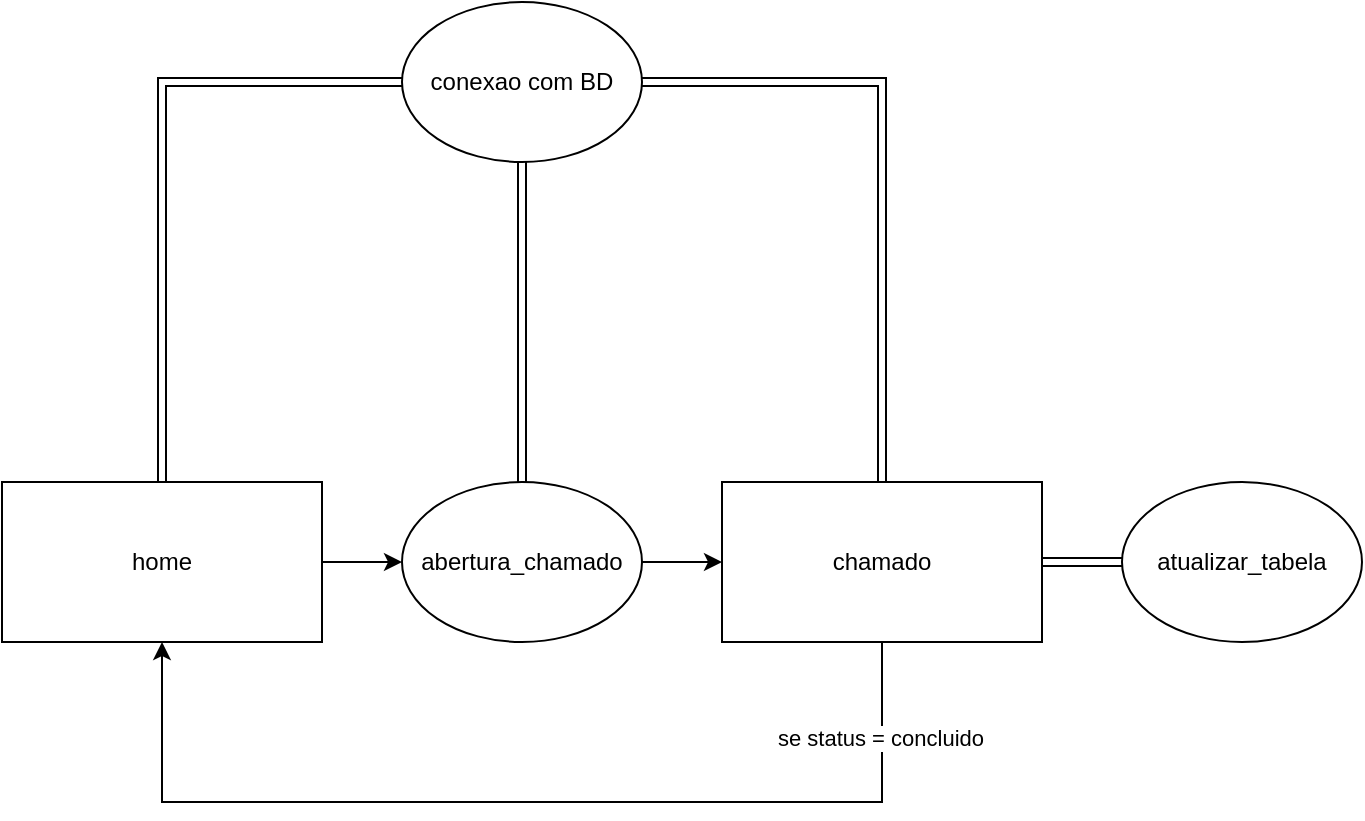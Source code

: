 <mxfile version="21.0.8" type="github">
  <diagram name="Página-1" id="KPXgi-UX2MajdnbyNQGS">
    <mxGraphModel dx="1161" dy="1807" grid="1" gridSize="10" guides="1" tooltips="1" connect="1" arrows="1" fold="1" page="1" pageScale="1" pageWidth="827" pageHeight="1169" math="0" shadow="0">
      <root>
        <mxCell id="0" />
        <mxCell id="1" parent="0" />
        <mxCell id="w-20aDRWs6tAkl76wKMx-5" value="" style="edgeStyle=orthogonalEdgeStyle;rounded=0;orthogonalLoop=1;jettySize=auto;html=1;" edge="1" parent="1" source="w-20aDRWs6tAkl76wKMx-1" target="w-20aDRWs6tAkl76wKMx-4">
          <mxGeometry relative="1" as="geometry" />
        </mxCell>
        <mxCell id="w-20aDRWs6tAkl76wKMx-1" value="home" style="rounded=0;whiteSpace=wrap;html=1;" vertex="1" parent="1">
          <mxGeometry y="80" width="160" height="80" as="geometry" />
        </mxCell>
        <mxCell id="w-20aDRWs6tAkl76wKMx-15" value="" style="edgeStyle=orthogonalEdgeStyle;rounded=0;orthogonalLoop=1;jettySize=auto;html=1;shape=link;" edge="1" parent="1" source="w-20aDRWs6tAkl76wKMx-3" target="w-20aDRWs6tAkl76wKMx-14">
          <mxGeometry relative="1" as="geometry" />
        </mxCell>
        <mxCell id="w-20aDRWs6tAkl76wKMx-16" style="edgeStyle=orthogonalEdgeStyle;rounded=0;orthogonalLoop=1;jettySize=auto;html=1;exitX=0.5;exitY=1;exitDx=0;exitDy=0;entryX=0.5;entryY=1;entryDx=0;entryDy=0;" edge="1" parent="1" source="w-20aDRWs6tAkl76wKMx-3" target="w-20aDRWs6tAkl76wKMx-1">
          <mxGeometry relative="1" as="geometry">
            <Array as="points">
              <mxPoint x="440" y="240" />
              <mxPoint x="80" y="240" />
            </Array>
          </mxGeometry>
        </mxCell>
        <mxCell id="w-20aDRWs6tAkl76wKMx-17" value="se status = concluido" style="edgeLabel;html=1;align=center;verticalAlign=middle;resizable=0;points=[];" vertex="1" connectable="0" parent="w-20aDRWs6tAkl76wKMx-16">
          <mxGeometry x="-0.815" y="-1" relative="1" as="geometry">
            <mxPoint as="offset" />
          </mxGeometry>
        </mxCell>
        <mxCell id="w-20aDRWs6tAkl76wKMx-3" value="chamado" style="rounded=0;whiteSpace=wrap;html=1;" vertex="1" parent="1">
          <mxGeometry x="360" y="80" width="160" height="80" as="geometry" />
        </mxCell>
        <mxCell id="w-20aDRWs6tAkl76wKMx-6" style="edgeStyle=orthogonalEdgeStyle;rounded=0;orthogonalLoop=1;jettySize=auto;html=1;entryX=0;entryY=0.5;entryDx=0;entryDy=0;" edge="1" parent="1" source="w-20aDRWs6tAkl76wKMx-4" target="w-20aDRWs6tAkl76wKMx-3">
          <mxGeometry relative="1" as="geometry" />
        </mxCell>
        <mxCell id="w-20aDRWs6tAkl76wKMx-4" value="abertura_chamado" style="ellipse;whiteSpace=wrap;html=1;rounded=0;" vertex="1" parent="1">
          <mxGeometry x="200" y="80" width="120" height="80" as="geometry" />
        </mxCell>
        <mxCell id="w-20aDRWs6tAkl76wKMx-9" style="edgeStyle=orthogonalEdgeStyle;rounded=0;orthogonalLoop=1;jettySize=auto;html=1;exitX=0;exitY=0.5;exitDx=0;exitDy=0;shape=link;" edge="1" parent="1" source="w-20aDRWs6tAkl76wKMx-7" target="w-20aDRWs6tAkl76wKMx-1">
          <mxGeometry relative="1" as="geometry">
            <mxPoint x="190" y="-120" as="sourcePoint" />
          </mxGeometry>
        </mxCell>
        <mxCell id="w-20aDRWs6tAkl76wKMx-10" style="edgeStyle=orthogonalEdgeStyle;rounded=0;orthogonalLoop=1;jettySize=auto;html=1;shape=link;" edge="1" parent="1" source="w-20aDRWs6tAkl76wKMx-7" target="w-20aDRWs6tAkl76wKMx-4">
          <mxGeometry relative="1" as="geometry" />
        </mxCell>
        <mxCell id="w-20aDRWs6tAkl76wKMx-11" style="edgeStyle=orthogonalEdgeStyle;rounded=0;orthogonalLoop=1;jettySize=auto;html=1;exitX=1;exitY=0.5;exitDx=0;exitDy=0;shape=link;" edge="1" parent="1" source="w-20aDRWs6tAkl76wKMx-7" target="w-20aDRWs6tAkl76wKMx-3">
          <mxGeometry relative="1" as="geometry" />
        </mxCell>
        <mxCell id="w-20aDRWs6tAkl76wKMx-7" value="conexao com BD" style="ellipse;whiteSpace=wrap;html=1;rounded=0;" vertex="1" parent="1">
          <mxGeometry x="200" y="-160" width="120" height="80" as="geometry" />
        </mxCell>
        <mxCell id="w-20aDRWs6tAkl76wKMx-14" value="atualizar_tabela" style="ellipse;whiteSpace=wrap;html=1;rounded=0;" vertex="1" parent="1">
          <mxGeometry x="560" y="80" width="120" height="80" as="geometry" />
        </mxCell>
      </root>
    </mxGraphModel>
  </diagram>
</mxfile>
